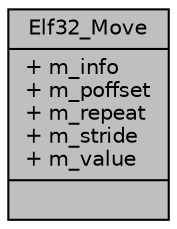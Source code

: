 digraph "Elf32_Move"
{
 // LATEX_PDF_SIZE
  edge [fontname="Helvetica",fontsize="10",labelfontname="Helvetica",labelfontsize="10"];
  node [fontname="Helvetica",fontsize="10",shape=record];
  Node1 [label="{Elf32_Move\n|+ m_info\l+ m_poffset\l+ m_repeat\l+ m_stride\l+ m_value\l|}",height=0.2,width=0.4,color="black", fillcolor="grey75", style="filled", fontcolor="black",tooltip=" "];
}
